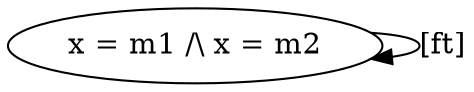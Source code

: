 digraph DiskGraph {
3247490433077925545 [label="x = m1 /\\ x = m2"];
3247490433077925545 -> 3247490433077925545 [label="[ft]"];
}